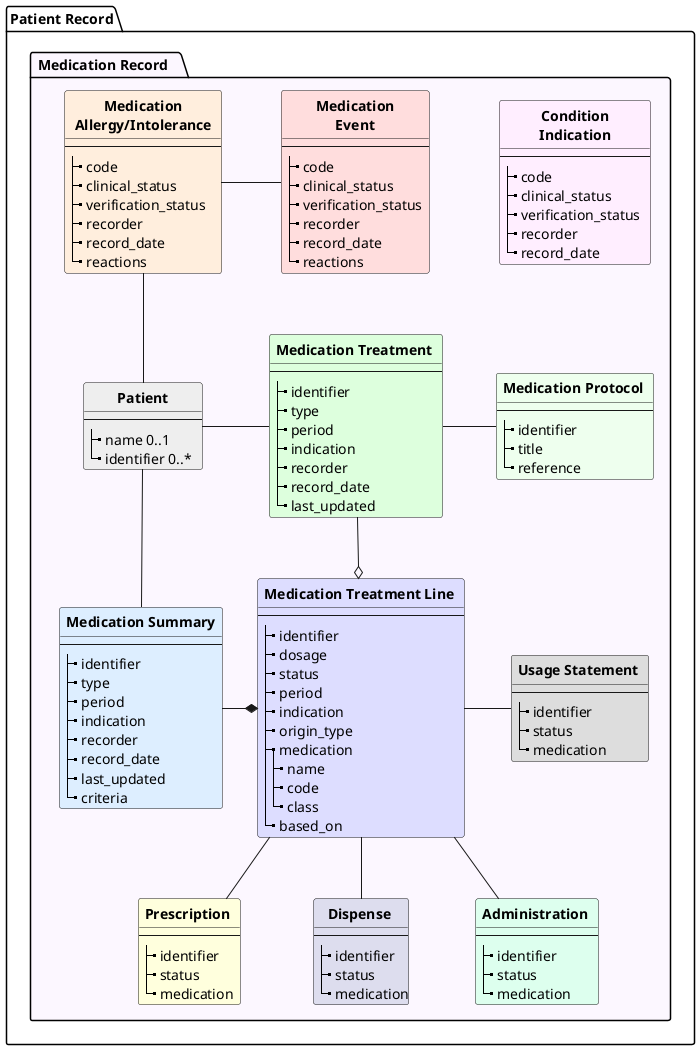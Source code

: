 @startuml
hide stereotype
hide circle
skinparam linetype polyline
'!pragma graphviz_dot smetana

package "Patient Record" as PR {

  package " Medication Record   " as MR #FCF7FF {
    class "**Patient**" as p #EEE {
--
|_ name 0..1
|_ identifier 0..*   
'--
'Patient  
        }
    class " **Medication Summary** " as MS #DEF {
        --
        |_ identifier
        |_ type
        |_ period
        |_ indication
        |_ recorder
        |_ record_date
        |_ last_updated
        |_ criteria
'        --
'        CarePlan
    }


    class " **Medication Treatment Line ** " as MTL #DDF {
        --
        |_ identifier
        |_ dosage
        |_ status
        |_ period
        |_ indication
        |_ origin_type
        |_ medication
          |_ name
          |_ code
          |_ class
        |_ based_on
'        --
'        MedicationStatement
    }

    class " **Medication Treatment**  " as MT #DFD {
        --
        |_ identifier
        |_ type
        |_ period
        |_ indication
        |_ recorder
        |_ record_date
        |_ last_updated
'        --
'        CarePlan
    }




    class " **Medication Protocol**  " as MP #EFE {
    --
    |_ identifier
    |_ title
    |_ reference
'    --
'    PlanDefinition
    }


class " **Medication** \n  **Allergy/Intolerance**  " as MAL #FED {
--
|_ code
|_ clinical_status
|_ verification_status  
|_ recorder
|_ record_date
|_ reactions
'--
'BeAllergyIntolerance
}

class " **Prescription**  " as PRE #FFD {
--
|_ identifier
|_ status
|_ medication
'--
'MedicationRequest
}

class " **Dispense**  " as DIS #DDE {
--
|_ identifier
|_ status
|_ medication
'--
'MedicationDispense
}

class " **Administration**  " as ADM #DFE {
--
|_ identifier
|_ status
|_ medication
'--
'MedicationAdministration
}

class " **Usage Statement**  " as USE #DDD {
--
|_ identifier
|_ status
|_ medication
'--
'MedicationStatement
}




class " **Medication** \n  **Event**  " as ADE #FDD {
--
|_ code
|_ clinical_status
|_ verification_status  
|_ recorder
|_ record_date
|_ reactions
'--
'AdverseEvent
}



class " **Condition** \n **Indication** " as IND #FEF {
--
|_ code
|_ clinical_status
|_ verification_status   
|_ recorder
|_ record_date
'--
'Condition
}


MS -r-* MTL
p -r- MT : "         "
MT -d-o MTL
MT -r- MP : "     "

p -d- MS
MP -d[hidden]- MTL

p -u- MAL
MT -u[hidden]- MAL
MS -u[hidden]- MAL
MAL -r- ADE : "       "


MTL -d- DIS
MTL -d- PRE
MTL -d- ADM
MTL -r- USE : "   "
ADE -r[hidden]- IND : "          "

PRE -r[hidden]- DIS : "           "
DIS -r[hidden]- ADM : "         "



  }
}
@enduml